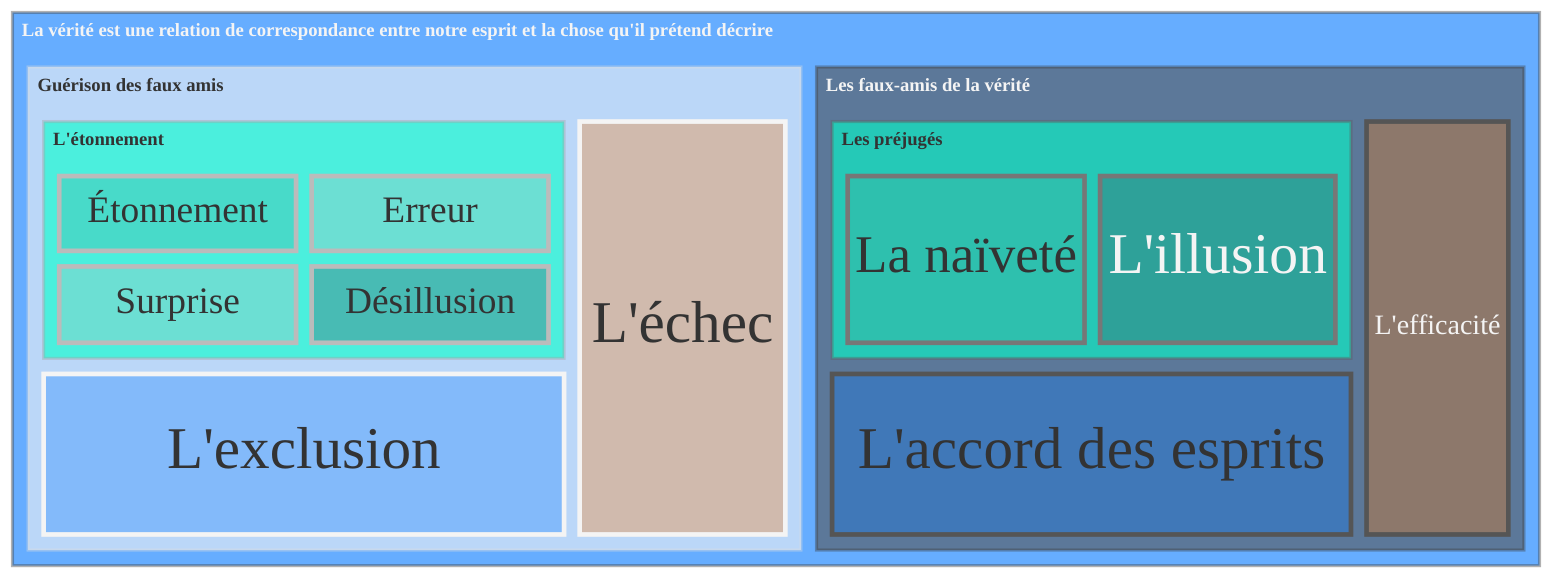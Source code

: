 ---
config:
  theme: neutral
  themeVariables:
    fontFamily: verdana
  treemap:
    showValues: false
---
treemap-beta
"La vérité est une relation de correspondance entre notre esprit et la chose qu'il prétend décrire":::azul
    "Les faux-amis de la vérité"
      "L'accord des esprits":28:::azul
      "L'efficacité":20:::orange
      "Les préjugés":::turquoise
        "La naïveté":20:::menthe
        "L'illusion":20:::ardoise
    "Guérison des faux amis"
      "L'exclusion":28:::azul
      "L'échec":28:::orange
      "L'étonnement":::turquoise
        "Étonnement":10:::menthe
        "Surprise":10
        "Erreur":10
        "Désillusion":10:::ardoise
classDef azul fill:#07F
classDef turquoise fill:#0FC
classDef orange fill:#F70
classDef ocre fill:#963
classDef bleu fill:#37A
classDef menthe fill:#4A9
classDef marron fill:#544
classDef ardoise fill:#445